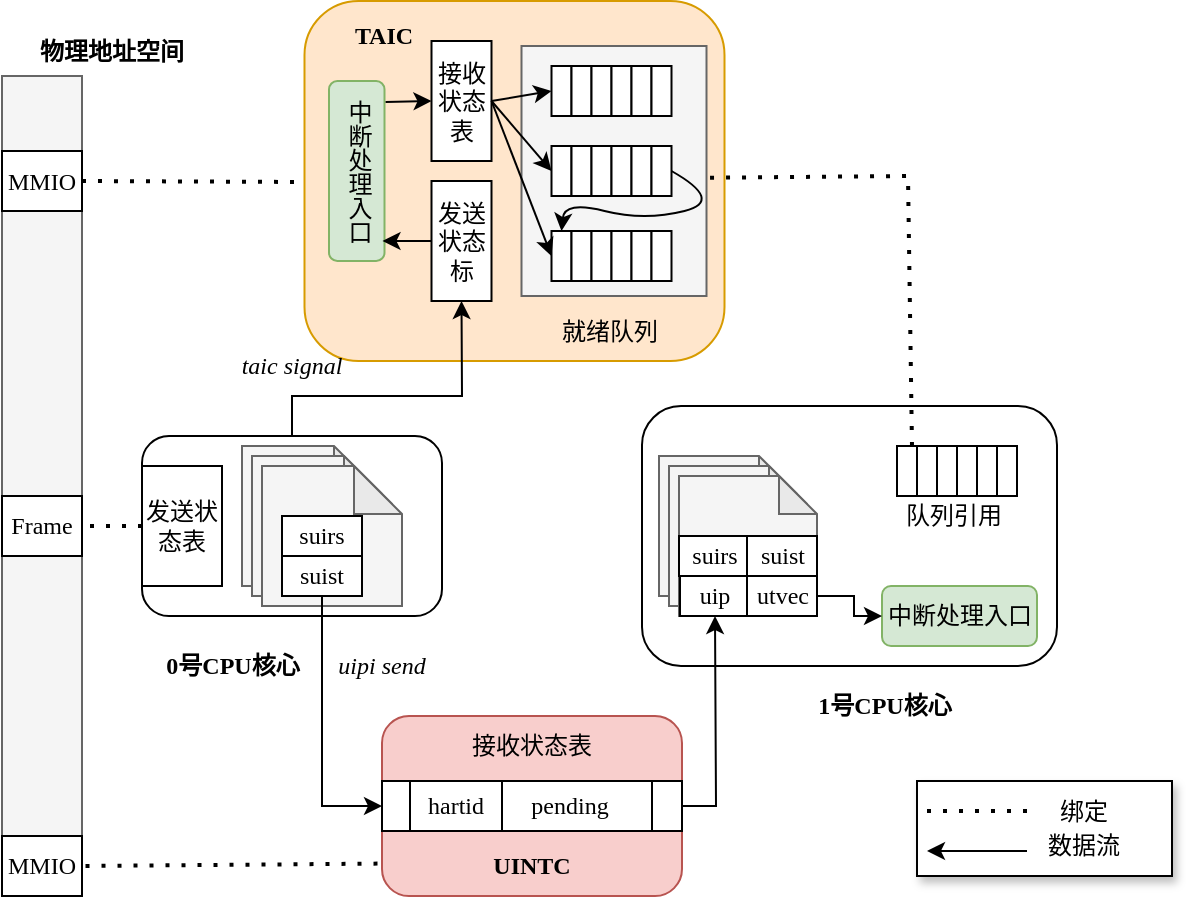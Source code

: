 <mxfile version="27.0.5">
  <diagram name="第 1 页" id="ZM6fw2YqvrPGsymlK2yL">
    <mxGraphModel dx="642" dy="549" grid="1" gridSize="10" guides="1" tooltips="1" connect="1" arrows="1" fold="1" page="1" pageScale="1" pageWidth="827" pageHeight="1169" math="0" shadow="0">
      <root>
        <mxCell id="0" />
        <mxCell id="1" parent="0" />
        <mxCell id="BDhbp1N8KHOmZ9S23rwb-111" value="" style="rounded=0;whiteSpace=wrap;html=1;shadow=1;" parent="1" vertex="1">
          <mxGeometry x="527.5" y="462.5" width="127.5" height="47.5" as="geometry" />
        </mxCell>
        <mxCell id="Lz3G1h3IM7PsPDBPRDpE-31" value="" style="rounded=1;whiteSpace=wrap;html=1;fillColor=#ffe6cc;strokeColor=#d79b00;" parent="1" vertex="1">
          <mxGeometry x="221.25" y="72.5" width="210" height="180" as="geometry" />
        </mxCell>
        <mxCell id="Lz3G1h3IM7PsPDBPRDpE-1" value="" style="rounded=1;whiteSpace=wrap;html=1;" parent="1" vertex="1">
          <mxGeometry x="140" y="290" width="150" height="90" as="geometry" />
        </mxCell>
        <mxCell id="Lz3G1h3IM7PsPDBPRDpE-2" value="" style="shape=note;whiteSpace=wrap;html=1;backgroundOutline=1;darkOpacity=0.05;size=24;fillColor=#f5f5f5;fontColor=#333333;strokeColor=#666666;" parent="1" vertex="1">
          <mxGeometry x="190" y="295" width="70" height="70" as="geometry" />
        </mxCell>
        <mxCell id="Lz3G1h3IM7PsPDBPRDpE-3" value="" style="rounded=0;whiteSpace=wrap;html=1;fillColor=#f5f5f5;fontColor=#333333;strokeColor=#666666;" parent="1" vertex="1">
          <mxGeometry x="70" y="110" width="40" height="410" as="geometry" />
        </mxCell>
        <mxCell id="Lz3G1h3IM7PsPDBPRDpE-4" value="&lt;font face=&quot;宋体-简&quot;&gt;发送状态表&lt;/font&gt;" style="rounded=0;whiteSpace=wrap;html=1;" parent="1" vertex="1">
          <mxGeometry x="140" y="305" width="40" height="60" as="geometry" />
        </mxCell>
        <mxCell id="Lz3G1h3IM7PsPDBPRDpE-5" value="&lt;font face=&quot;Times New Roman&quot;&gt;Frame&lt;/font&gt;" style="rounded=0;whiteSpace=wrap;html=1;" parent="1" vertex="1">
          <mxGeometry x="70" y="320" width="40" height="30" as="geometry" />
        </mxCell>
        <mxCell id="Lz3G1h3IM7PsPDBPRDpE-7" value="&lt;font face=&quot;Times New Roman&quot;&gt;&lt;b&gt;0号CPU核心&lt;/b&gt;&lt;/font&gt;" style="text;html=1;align=center;verticalAlign=middle;whiteSpace=wrap;rounded=0;" parent="1" vertex="1">
          <mxGeometry x="150" y="390" width="71.25" height="30" as="geometry" />
        </mxCell>
        <mxCell id="Lz3G1h3IM7PsPDBPRDpE-8" value="" style="shape=note;whiteSpace=wrap;html=1;backgroundOutline=1;darkOpacity=0.05;size=24;fillColor=#f5f5f5;fontColor=#333333;strokeColor=#666666;" parent="1" vertex="1">
          <mxGeometry x="195" y="300" width="70" height="70" as="geometry" />
        </mxCell>
        <mxCell id="Lz3G1h3IM7PsPDBPRDpE-9" value="" style="shape=note;whiteSpace=wrap;html=1;backgroundOutline=1;darkOpacity=0.05;size=24;fillColor=#f5f5f5;fontColor=#333333;strokeColor=#666666;" parent="1" vertex="1">
          <mxGeometry x="200" y="305" width="70" height="70" as="geometry" />
        </mxCell>
        <mxCell id="Lz3G1h3IM7PsPDBPRDpE-10" value="&lt;span style=&quot;font-family: &amp;quot;Times New Roman&amp;quot;;&quot;&gt;suirs&lt;/span&gt;" style="rounded=0;whiteSpace=wrap;html=1;" parent="1" vertex="1">
          <mxGeometry x="210" y="330" width="40" height="20" as="geometry" />
        </mxCell>
        <mxCell id="Lz3G1h3IM7PsPDBPRDpE-11" value="&lt;span style=&quot;font-family: &amp;quot;Times New Roman&amp;quot;;&quot;&gt;suist&lt;/span&gt;" style="rounded=0;whiteSpace=wrap;html=1;" parent="1" vertex="1">
          <mxGeometry x="210" y="350" width="40" height="20" as="geometry" />
        </mxCell>
        <mxCell id="Lz3G1h3IM7PsPDBPRDpE-12" value="" style="endArrow=none;dashed=1;html=1;dashPattern=1 3;strokeWidth=2;rounded=0;exitX=0;exitY=0.5;exitDx=0;exitDy=0;entryX=1;entryY=0.5;entryDx=0;entryDy=0;" parent="1" source="Lz3G1h3IM7PsPDBPRDpE-4" target="Lz3G1h3IM7PsPDBPRDpE-5" edge="1">
          <mxGeometry width="50" height="50" relative="1" as="geometry">
            <mxPoint x="190" y="700" as="sourcePoint" />
            <mxPoint x="80" y="335" as="targetPoint" />
          </mxGeometry>
        </mxCell>
        <mxCell id="Lz3G1h3IM7PsPDBPRDpE-13" value="" style="rounded=1;whiteSpace=wrap;html=1;fillColor=#f8cecc;strokeColor=#b85450;" parent="1" vertex="1">
          <mxGeometry x="260" y="430" width="150" height="90" as="geometry" />
        </mxCell>
        <mxCell id="Lz3G1h3IM7PsPDBPRDpE-14" value="&lt;font face=&quot;Times New Roman&quot;&gt;MMIO&lt;/font&gt;" style="rounded=0;whiteSpace=wrap;html=1;" parent="1" vertex="1">
          <mxGeometry x="70" y="490" width="40" height="30" as="geometry" />
        </mxCell>
        <mxCell id="Lz3G1h3IM7PsPDBPRDpE-15" value="" style="shape=process;whiteSpace=wrap;html=1;backgroundOutline=1;" parent="1" vertex="1">
          <mxGeometry x="260" y="462.5" width="150" height="25" as="geometry" />
        </mxCell>
        <mxCell id="Lz3G1h3IM7PsPDBPRDpE-16" value="" style="endArrow=none;dashed=1;html=1;dashPattern=1 3;strokeWidth=2;rounded=0;exitX=-0.015;exitY=0.82;exitDx=0;exitDy=0;entryX=1;entryY=0.5;entryDx=0;entryDy=0;exitPerimeter=0;" parent="1" source="Lz3G1h3IM7PsPDBPRDpE-13" target="Lz3G1h3IM7PsPDBPRDpE-14" edge="1">
          <mxGeometry width="50" height="50" relative="1" as="geometry">
            <mxPoint x="360" y="420" as="sourcePoint" />
            <mxPoint x="410" y="370" as="targetPoint" />
          </mxGeometry>
        </mxCell>
        <mxCell id="Lz3G1h3IM7PsPDBPRDpE-17" value="&lt;font face=&quot;Times New Roman&quot;&gt;hartid&lt;/font&gt;" style="rounded=0;whiteSpace=wrap;html=1;" parent="1" vertex="1">
          <mxGeometry x="274" y="462.5" width="46" height="25" as="geometry" />
        </mxCell>
        <mxCell id="Lz3G1h3IM7PsPDBPRDpE-18" value="&lt;font face=&quot;Times New Roman&quot;&gt;pending&lt;/font&gt;" style="text;html=1;align=center;verticalAlign=middle;whiteSpace=wrap;rounded=0;" parent="1" vertex="1">
          <mxGeometry x="324" y="460" width="60" height="30" as="geometry" />
        </mxCell>
        <mxCell id="Lz3G1h3IM7PsPDBPRDpE-19" value="&lt;font face=&quot;宋体-简&quot;&gt;接收状态表&lt;/font&gt;" style="text;html=1;align=center;verticalAlign=middle;whiteSpace=wrap;rounded=0;" parent="1" vertex="1">
          <mxGeometry x="275" y="430" width="120" height="30" as="geometry" />
        </mxCell>
        <mxCell id="Lz3G1h3IM7PsPDBPRDpE-20" value="&lt;font face=&quot;Times New Roman&quot;&gt;&lt;b&gt;UINTC&lt;/b&gt;&lt;/font&gt;" style="text;html=1;align=center;verticalAlign=middle;whiteSpace=wrap;rounded=0;" parent="1" vertex="1">
          <mxGeometry x="305" y="490" width="60" height="30" as="geometry" />
        </mxCell>
        <mxCell id="Lz3G1h3IM7PsPDBPRDpE-21" value="" style="rounded=1;whiteSpace=wrap;html=1;" parent="1" vertex="1">
          <mxGeometry x="390" y="275" width="207.5" height="130" as="geometry" />
        </mxCell>
        <mxCell id="Lz3G1h3IM7PsPDBPRDpE-23" value="" style="shape=note;whiteSpace=wrap;html=1;backgroundOutline=1;darkOpacity=0.05;size=19;fillColor=#f5f5f5;fontColor=#333333;strokeColor=#666666;" parent="1" vertex="1">
          <mxGeometry x="398.5" y="300" width="69" height="70" as="geometry" />
        </mxCell>
        <mxCell id="Lz3G1h3IM7PsPDBPRDpE-24" value="" style="shape=note;whiteSpace=wrap;html=1;backgroundOutline=1;darkOpacity=0.05;size=19;fillColor=#f5f5f5;fontColor=#333333;strokeColor=#666666;" parent="1" vertex="1">
          <mxGeometry x="403.5" y="305" width="69" height="70" as="geometry" />
        </mxCell>
        <mxCell id="Lz3G1h3IM7PsPDBPRDpE-25" value="" style="shape=note;whiteSpace=wrap;html=1;backgroundOutline=1;darkOpacity=0.05;size=19;fillColor=#f5f5f5;fontColor=#333333;strokeColor=#666666;" parent="1" vertex="1">
          <mxGeometry x="408.5" y="310" width="69" height="70" as="geometry" />
        </mxCell>
        <mxCell id="Lz3G1h3IM7PsPDBPRDpE-26" value="&lt;span style=&quot;font-family: &amp;quot;Times New Roman&amp;quot;;&quot;&gt;suirs&lt;/span&gt;" style="rounded=0;whiteSpace=wrap;html=1;" parent="1" vertex="1">
          <mxGeometry x="408.5" y="340" width="35" height="20" as="geometry" />
        </mxCell>
        <mxCell id="Lz3G1h3IM7PsPDBPRDpE-27" value="&lt;span style=&quot;font-family: &amp;quot;Times New Roman&amp;quot;;&quot;&gt;suist&lt;/span&gt;" style="rounded=0;whiteSpace=wrap;html=1;" parent="1" vertex="1">
          <mxGeometry x="442.5" y="340" width="35" height="20" as="geometry" />
        </mxCell>
        <mxCell id="Lz3G1h3IM7PsPDBPRDpE-28" value="&lt;font face=&quot;Times New Roman&quot;&gt;uip&lt;/font&gt;" style="rounded=0;whiteSpace=wrap;html=1;" parent="1" vertex="1">
          <mxGeometry x="409" y="360" width="35" height="20" as="geometry" />
        </mxCell>
        <mxCell id="Lz3G1h3IM7PsPDBPRDpE-29" value="&lt;font face=&quot;Times New Roman&quot;&gt;utvec&lt;/font&gt;" style="rounded=0;whiteSpace=wrap;html=1;" parent="1" vertex="1">
          <mxGeometry x="442.5" y="360" width="35" height="20" as="geometry" />
        </mxCell>
        <mxCell id="Lz3G1h3IM7PsPDBPRDpE-30" value="&lt;font face=&quot;宋体-简&quot;&gt;中断处理入口&lt;/font&gt;" style="rounded=1;whiteSpace=wrap;html=1;fillColor=#d5e8d4;strokeColor=#82b366;" parent="1" vertex="1">
          <mxGeometry x="510" y="365" width="77.5" height="30" as="geometry" />
        </mxCell>
        <mxCell id="Lz3G1h3IM7PsPDBPRDpE-32" value="&lt;font face=&quot;Times New Roman&quot;&gt;&lt;b&gt;TAIC&lt;/b&gt;&lt;/font&gt;" style="text;html=1;align=center;verticalAlign=middle;whiteSpace=wrap;rounded=0;" parent="1" vertex="1">
          <mxGeometry x="231.25" y="75" width="60" height="30" as="geometry" />
        </mxCell>
        <mxCell id="Lz3G1h3IM7PsPDBPRDpE-34" value="" style="endArrow=classic;html=1;rounded=0;exitX=0.5;exitY=1;exitDx=0;exitDy=0;entryX=0;entryY=0.5;entryDx=0;entryDy=0;" parent="1" source="Lz3G1h3IM7PsPDBPRDpE-11" target="Lz3G1h3IM7PsPDBPRDpE-15" edge="1">
          <mxGeometry width="50" height="50" relative="1" as="geometry">
            <mxPoint x="286" y="190" as="sourcePoint" />
            <mxPoint x="336" y="140" as="targetPoint" />
            <Array as="points">
              <mxPoint x="230" y="475" />
            </Array>
          </mxGeometry>
        </mxCell>
        <mxCell id="Lz3G1h3IM7PsPDBPRDpE-35" value="&lt;font face=&quot;Times New Roman&quot;&gt;&lt;i&gt;uipi send&lt;/i&gt;&lt;/font&gt;" style="text;html=1;align=center;verticalAlign=middle;whiteSpace=wrap;rounded=0;" parent="1" vertex="1">
          <mxGeometry x="230" y="390" width="60" height="30" as="geometry" />
        </mxCell>
        <mxCell id="Lz3G1h3IM7PsPDBPRDpE-37" value="" style="endArrow=classic;html=1;rounded=0;exitX=1;exitY=0.5;exitDx=0;exitDy=0;entryX=0;entryY=0.5;entryDx=0;entryDy=0;" parent="1" source="Lz3G1h3IM7PsPDBPRDpE-29" target="Lz3G1h3IM7PsPDBPRDpE-30" edge="1">
          <mxGeometry width="50" height="50" relative="1" as="geometry">
            <mxPoint x="616" y="225" as="sourcePoint" />
            <mxPoint x="666" y="175" as="targetPoint" />
            <Array as="points">
              <mxPoint x="496" y="370" />
              <mxPoint x="496" y="380" />
            </Array>
          </mxGeometry>
        </mxCell>
        <mxCell id="Lz3G1h3IM7PsPDBPRDpE-38" value="" style="rounded=0;whiteSpace=wrap;html=1;fillColor=#f5f5f5;fontColor=#333333;strokeColor=#666666;" parent="1" vertex="1">
          <mxGeometry x="329.75" y="95" width="92.5" height="125" as="geometry" />
        </mxCell>
        <mxCell id="BDhbp1N8KHOmZ9S23rwb-39" value="" style="endArrow=classic;html=1;rounded=0;exitX=0.5;exitY=0;exitDx=0;exitDy=0;entryX=0.5;entryY=1;entryDx=0;entryDy=0;" parent="1" source="Lz3G1h3IM7PsPDBPRDpE-1" target="BDhbp1N8KHOmZ9S23rwb-91" edge="1">
          <mxGeometry width="50" height="50" relative="1" as="geometry">
            <mxPoint x="280" y="290" as="sourcePoint" />
            <mxPoint x="302.5" y="215" as="targetPoint" />
            <Array as="points">
              <mxPoint x="215" y="270" />
              <mxPoint x="300" y="270" />
            </Array>
          </mxGeometry>
        </mxCell>
        <mxCell id="BDhbp1N8KHOmZ9S23rwb-42" value="" style="rounded=0;whiteSpace=wrap;html=1;" parent="1" vertex="1">
          <mxGeometry x="517.5" y="295" width="10" height="25" as="geometry" />
        </mxCell>
        <mxCell id="BDhbp1N8KHOmZ9S23rwb-48" value="" style="rounded=0;whiteSpace=wrap;html=1;" parent="1" vertex="1">
          <mxGeometry x="527.5" y="295" width="10" height="25" as="geometry" />
        </mxCell>
        <mxCell id="BDhbp1N8KHOmZ9S23rwb-49" value="" style="rounded=0;whiteSpace=wrap;html=1;" parent="1" vertex="1">
          <mxGeometry x="537.5" y="295" width="10" height="25" as="geometry" />
        </mxCell>
        <mxCell id="BDhbp1N8KHOmZ9S23rwb-52" value="" style="rounded=0;whiteSpace=wrap;html=1;" parent="1" vertex="1">
          <mxGeometry x="547.5" y="295" width="10" height="25" as="geometry" />
        </mxCell>
        <mxCell id="BDhbp1N8KHOmZ9S23rwb-53" value="" style="rounded=0;whiteSpace=wrap;html=1;" parent="1" vertex="1">
          <mxGeometry x="557.5" y="295" width="10" height="25" as="geometry" />
        </mxCell>
        <mxCell id="BDhbp1N8KHOmZ9S23rwb-54" value="" style="rounded=0;whiteSpace=wrap;html=1;" parent="1" vertex="1">
          <mxGeometry x="567.5" y="295" width="10" height="25" as="geometry" />
        </mxCell>
        <mxCell id="BDhbp1N8KHOmZ9S23rwb-55" value="&lt;font face=&quot;宋体-简&quot;&gt;队列引用&lt;/font&gt;" style="text;html=1;align=center;verticalAlign=middle;whiteSpace=wrap;rounded=0;" parent="1" vertex="1">
          <mxGeometry x="511.25" y="315" width="70" height="30" as="geometry" />
        </mxCell>
        <mxCell id="BDhbp1N8KHOmZ9S23rwb-58" value="&lt;font face=&quot;宋体-简&quot;&gt;接收状态表&lt;/font&gt;" style="rounded=0;whiteSpace=wrap;html=1;" parent="1" vertex="1">
          <mxGeometry x="284.75" y="92.5" width="30" height="60" as="geometry" />
        </mxCell>
        <mxCell id="BDhbp1N8KHOmZ9S23rwb-59" value="" style="rounded=0;whiteSpace=wrap;html=1;" parent="1" vertex="1">
          <mxGeometry x="344.75" y="145" width="10" height="25" as="geometry" />
        </mxCell>
        <mxCell id="BDhbp1N8KHOmZ9S23rwb-60" value="" style="rounded=0;whiteSpace=wrap;html=1;" parent="1" vertex="1">
          <mxGeometry x="354.75" y="145" width="10" height="25" as="geometry" />
        </mxCell>
        <mxCell id="BDhbp1N8KHOmZ9S23rwb-61" value="" style="rounded=0;whiteSpace=wrap;html=1;" parent="1" vertex="1">
          <mxGeometry x="364.75" y="145" width="10" height="25" as="geometry" />
        </mxCell>
        <mxCell id="BDhbp1N8KHOmZ9S23rwb-62" value="" style="rounded=0;whiteSpace=wrap;html=1;" parent="1" vertex="1">
          <mxGeometry x="374.75" y="145" width="10" height="25" as="geometry" />
        </mxCell>
        <mxCell id="BDhbp1N8KHOmZ9S23rwb-63" value="" style="rounded=0;whiteSpace=wrap;html=1;" parent="1" vertex="1">
          <mxGeometry x="384.75" y="145" width="10" height="25" as="geometry" />
        </mxCell>
        <mxCell id="BDhbp1N8KHOmZ9S23rwb-64" value="" style="rounded=0;whiteSpace=wrap;html=1;" parent="1" vertex="1">
          <mxGeometry x="394.75" y="145" width="10" height="25" as="geometry" />
        </mxCell>
        <mxCell id="BDhbp1N8KHOmZ9S23rwb-71" value="" style="rounded=0;whiteSpace=wrap;html=1;" parent="1" vertex="1">
          <mxGeometry x="344.75" y="187.5" width="10" height="25" as="geometry" />
        </mxCell>
        <mxCell id="BDhbp1N8KHOmZ9S23rwb-72" value="" style="rounded=0;whiteSpace=wrap;html=1;" parent="1" vertex="1">
          <mxGeometry x="354.75" y="187.5" width="10" height="25" as="geometry" />
        </mxCell>
        <mxCell id="BDhbp1N8KHOmZ9S23rwb-73" value="" style="rounded=0;whiteSpace=wrap;html=1;" parent="1" vertex="1">
          <mxGeometry x="364.75" y="187.5" width="10" height="25" as="geometry" />
        </mxCell>
        <mxCell id="BDhbp1N8KHOmZ9S23rwb-74" value="" style="rounded=0;whiteSpace=wrap;html=1;" parent="1" vertex="1">
          <mxGeometry x="374.75" y="187.5" width="10" height="25" as="geometry" />
        </mxCell>
        <mxCell id="BDhbp1N8KHOmZ9S23rwb-75" value="" style="rounded=0;whiteSpace=wrap;html=1;" parent="1" vertex="1">
          <mxGeometry x="384.75" y="187.5" width="10" height="25" as="geometry" />
        </mxCell>
        <mxCell id="BDhbp1N8KHOmZ9S23rwb-76" value="" style="rounded=0;whiteSpace=wrap;html=1;" parent="1" vertex="1">
          <mxGeometry x="394.75" y="187.5" width="10" height="25" as="geometry" />
        </mxCell>
        <mxCell id="BDhbp1N8KHOmZ9S23rwb-83" value="" style="rounded=0;whiteSpace=wrap;html=1;" parent="1" vertex="1">
          <mxGeometry x="344.75" y="105" width="10" height="25" as="geometry" />
        </mxCell>
        <mxCell id="BDhbp1N8KHOmZ9S23rwb-84" value="" style="rounded=0;whiteSpace=wrap;html=1;" parent="1" vertex="1">
          <mxGeometry x="354.75" y="105" width="10" height="25" as="geometry" />
        </mxCell>
        <mxCell id="BDhbp1N8KHOmZ9S23rwb-85" value="" style="rounded=0;whiteSpace=wrap;html=1;" parent="1" vertex="1">
          <mxGeometry x="364.75" y="105" width="10" height="25" as="geometry" />
        </mxCell>
        <mxCell id="BDhbp1N8KHOmZ9S23rwb-86" value="" style="rounded=0;whiteSpace=wrap;html=1;" parent="1" vertex="1">
          <mxGeometry x="374.75" y="105" width="10" height="25" as="geometry" />
        </mxCell>
        <mxCell id="BDhbp1N8KHOmZ9S23rwb-87" value="" style="rounded=0;whiteSpace=wrap;html=1;" parent="1" vertex="1">
          <mxGeometry x="384.75" y="105" width="10" height="25" as="geometry" />
        </mxCell>
        <mxCell id="BDhbp1N8KHOmZ9S23rwb-88" value="" style="rounded=0;whiteSpace=wrap;html=1;" parent="1" vertex="1">
          <mxGeometry x="394.75" y="105" width="10" height="25" as="geometry" />
        </mxCell>
        <mxCell id="BDhbp1N8KHOmZ9S23rwb-90" value="&lt;font face=&quot;宋体-简&quot;&gt;中断处理入口&lt;/font&gt;" style="rounded=1;whiteSpace=wrap;html=1;textDirection=vertical-rl;fillColor=#d5e8d4;strokeColor=#82b366;" parent="1" vertex="1">
          <mxGeometry x="233.5" y="112.5" width="27.75" height="90" as="geometry" />
        </mxCell>
        <mxCell id="BDhbp1N8KHOmZ9S23rwb-91" value="&lt;font face=&quot;宋体-简&quot;&gt;发送状态标&lt;/font&gt;" style="rounded=0;whiteSpace=wrap;html=1;" parent="1" vertex="1">
          <mxGeometry x="284.75" y="162.5" width="30" height="60" as="geometry" />
        </mxCell>
        <mxCell id="BDhbp1N8KHOmZ9S23rwb-92" value="" style="endArrow=classic;html=1;rounded=0;exitX=0;exitY=0.5;exitDx=0;exitDy=0;" parent="1" source="BDhbp1N8KHOmZ9S23rwb-91" edge="1">
          <mxGeometry width="50" height="50" relative="1" as="geometry">
            <mxPoint x="121.25" y="232.5" as="sourcePoint" />
            <mxPoint x="260.25" y="192.5" as="targetPoint" />
          </mxGeometry>
        </mxCell>
        <mxCell id="BDhbp1N8KHOmZ9S23rwb-93" value="" style="endArrow=classic;html=1;rounded=0;exitX=1.02;exitY=0.116;exitDx=0;exitDy=0;entryX=0;entryY=0.5;entryDx=0;entryDy=0;exitPerimeter=0;" parent="1" source="BDhbp1N8KHOmZ9S23rwb-90" target="BDhbp1N8KHOmZ9S23rwb-58" edge="1">
          <mxGeometry width="50" height="50" relative="1" as="geometry">
            <mxPoint x="151.25" y="172.5" as="sourcePoint" />
            <mxPoint x="201.25" y="122.5" as="targetPoint" />
          </mxGeometry>
        </mxCell>
        <mxCell id="BDhbp1N8KHOmZ9S23rwb-95" value="" style="endArrow=classic;html=1;rounded=0;exitX=1;exitY=0.5;exitDx=0;exitDy=0;entryX=0;entryY=0.5;entryDx=0;entryDy=0;" parent="1" source="BDhbp1N8KHOmZ9S23rwb-58" target="BDhbp1N8KHOmZ9S23rwb-83" edge="1">
          <mxGeometry width="50" height="50" relative="1" as="geometry">
            <mxPoint x="441.25" y="102.5" as="sourcePoint" />
            <mxPoint x="491.25" y="52.5" as="targetPoint" />
          </mxGeometry>
        </mxCell>
        <mxCell id="BDhbp1N8KHOmZ9S23rwb-96" value="" style="endArrow=classic;html=1;rounded=0;exitX=1;exitY=0.5;exitDx=0;exitDy=0;entryX=0;entryY=0.5;entryDx=0;entryDy=0;" parent="1" source="BDhbp1N8KHOmZ9S23rwb-58" target="BDhbp1N8KHOmZ9S23rwb-59" edge="1">
          <mxGeometry width="50" height="50" relative="1" as="geometry">
            <mxPoint x="325.25" y="132.5" as="sourcePoint" />
            <mxPoint x="355.25" y="127.5" as="targetPoint" />
          </mxGeometry>
        </mxCell>
        <mxCell id="BDhbp1N8KHOmZ9S23rwb-97" value="" style="endArrow=classic;html=1;rounded=0;exitX=1;exitY=0.5;exitDx=0;exitDy=0;entryX=0;entryY=0.5;entryDx=0;entryDy=0;" parent="1" source="BDhbp1N8KHOmZ9S23rwb-58" target="BDhbp1N8KHOmZ9S23rwb-71" edge="1">
          <mxGeometry width="50" height="50" relative="1" as="geometry">
            <mxPoint x="325.25" y="132.5" as="sourcePoint" />
            <mxPoint x="355.25" y="167.5" as="targetPoint" />
          </mxGeometry>
        </mxCell>
        <mxCell id="BDhbp1N8KHOmZ9S23rwb-98" value="" style="curved=1;endArrow=classic;html=1;rounded=0;entryX=0.5;entryY=0;entryDx=0;entryDy=0;exitX=1;exitY=0.5;exitDx=0;exitDy=0;" parent="1" source="BDhbp1N8KHOmZ9S23rwb-64" target="BDhbp1N8KHOmZ9S23rwb-71" edge="1">
          <mxGeometry width="50" height="50" relative="1" as="geometry">
            <mxPoint x="401.25" y="172.5" as="sourcePoint" />
            <mxPoint x="451.25" y="272.5" as="targetPoint" />
            <Array as="points">
              <mxPoint x="431.25" y="172.5" />
              <mxPoint x="391.25" y="182.5" />
              <mxPoint x="351.25" y="172.5" />
            </Array>
          </mxGeometry>
        </mxCell>
        <mxCell id="BDhbp1N8KHOmZ9S23rwb-99" value="" style="endArrow=none;dashed=1;html=1;dashPattern=1 3;strokeWidth=2;rounded=0;exitX=0.75;exitY=0;exitDx=0;exitDy=0;entryX=0.995;entryY=0.527;entryDx=0;entryDy=0;entryPerimeter=0;" parent="1" source="BDhbp1N8KHOmZ9S23rwb-42" target="Lz3G1h3IM7PsPDBPRDpE-38" edge="1">
          <mxGeometry width="50" height="50" relative="1" as="geometry">
            <mxPoint x="590" y="220" as="sourcePoint" />
            <mxPoint x="650" y="160" as="targetPoint" />
            <Array as="points">
              <mxPoint x="523" y="160" />
            </Array>
          </mxGeometry>
        </mxCell>
        <mxCell id="BDhbp1N8KHOmZ9S23rwb-100" value="&lt;font face=&quot;Times New Roman&quot;&gt;MMIO&lt;/font&gt;" style="rounded=0;whiteSpace=wrap;html=1;" parent="1" vertex="1">
          <mxGeometry x="70" y="147.5" width="40" height="30" as="geometry" />
        </mxCell>
        <mxCell id="BDhbp1N8KHOmZ9S23rwb-101" value="" style="endArrow=classic;html=1;rounded=0;exitX=1;exitY=0.5;exitDx=0;exitDy=0;entryX=0.5;entryY=1;entryDx=0;entryDy=0;" parent="1" source="Lz3G1h3IM7PsPDBPRDpE-15" target="Lz3G1h3IM7PsPDBPRDpE-28" edge="1">
          <mxGeometry width="50" height="50" relative="1" as="geometry">
            <mxPoint x="400" y="480" as="sourcePoint" />
            <mxPoint x="450" y="430" as="targetPoint" />
            <Array as="points">
              <mxPoint x="427" y="475" />
            </Array>
          </mxGeometry>
        </mxCell>
        <mxCell id="BDhbp1N8KHOmZ9S23rwb-103" value="" style="endArrow=none;dashed=1;html=1;dashPattern=1 3;strokeWidth=2;rounded=0;exitX=1;exitY=0.5;exitDx=0;exitDy=0;" parent="1" source="BDhbp1N8KHOmZ9S23rwb-100" edge="1">
          <mxGeometry width="50" height="50" relative="1" as="geometry">
            <mxPoint x="170" y="170" as="sourcePoint" />
            <mxPoint x="220" y="163" as="targetPoint" />
          </mxGeometry>
        </mxCell>
        <mxCell id="BDhbp1N8KHOmZ9S23rwb-104" value="&lt;b style=&quot;&quot;&gt;&lt;font face=&quot;宋体-简&quot;&gt;物理地址空间&lt;/font&gt;&lt;/b&gt;" style="text;html=1;align=center;verticalAlign=middle;whiteSpace=wrap;rounded=0;" parent="1" vertex="1">
          <mxGeometry x="70" y="82.5" width="110" height="30" as="geometry" />
        </mxCell>
        <mxCell id="BDhbp1N8KHOmZ9S23rwb-105" value="&lt;font face=&quot;Times New Roman&quot;&gt;&lt;i&gt;taic signal&lt;/i&gt;&lt;/font&gt;" style="text;html=1;align=center;verticalAlign=middle;whiteSpace=wrap;rounded=0;" parent="1" vertex="1">
          <mxGeometry x="185" y="240" width="60" height="30" as="geometry" />
        </mxCell>
        <mxCell id="BDhbp1N8KHOmZ9S23rwb-106" value="" style="endArrow=none;dashed=1;html=1;dashPattern=1 3;strokeWidth=2;rounded=0;" parent="1" edge="1">
          <mxGeometry width="50" height="50" relative="1" as="geometry">
            <mxPoint x="532.5" y="477.5" as="sourcePoint" />
            <mxPoint x="582.5" y="477.5" as="targetPoint" />
          </mxGeometry>
        </mxCell>
        <mxCell id="BDhbp1N8KHOmZ9S23rwb-107" value="" style="endArrow=classic;html=1;rounded=0;" parent="1" edge="1">
          <mxGeometry width="50" height="50" relative="1" as="geometry">
            <mxPoint x="582.5" y="497.5" as="sourcePoint" />
            <mxPoint x="532.5" y="497.5" as="targetPoint" />
          </mxGeometry>
        </mxCell>
        <mxCell id="BDhbp1N8KHOmZ9S23rwb-109" value="&lt;font face=&quot;宋体-简&quot;&gt;数据流&lt;/font&gt;" style="text;html=1;align=center;verticalAlign=middle;whiteSpace=wrap;rounded=0;" parent="1" vertex="1">
          <mxGeometry x="581.25" y="480" width="60" height="30" as="geometry" />
        </mxCell>
        <mxCell id="BDhbp1N8KHOmZ9S23rwb-112" value="&lt;font face=&quot;宋体-简&quot;&gt;就绪队列&lt;/font&gt;" style="text;html=1;align=center;verticalAlign=middle;whiteSpace=wrap;rounded=0;" parent="1" vertex="1">
          <mxGeometry x="343.75" y="222.5" width="60" height="30" as="geometry" />
        </mxCell>
        <mxCell id="qnPV3hZGICYjSzgBgndu-1" value="&lt;font face=&quot;Times New Roman&quot;&gt;&lt;b&gt;1号CPU核心&lt;/b&gt;&lt;/font&gt;" style="text;html=1;align=center;verticalAlign=middle;whiteSpace=wrap;rounded=0;" vertex="1" parent="1">
          <mxGeometry x="476.25" y="410" width="71.25" height="30" as="geometry" />
        </mxCell>
        <mxCell id="qnPV3hZGICYjSzgBgndu-2" value="&lt;font face=&quot;宋体-简&quot;&gt;绑定&lt;/font&gt;" style="text;html=1;align=center;verticalAlign=middle;whiteSpace=wrap;rounded=0;" vertex="1" parent="1">
          <mxGeometry x="581.25" y="462.5" width="60" height="30" as="geometry" />
        </mxCell>
      </root>
    </mxGraphModel>
  </diagram>
</mxfile>
